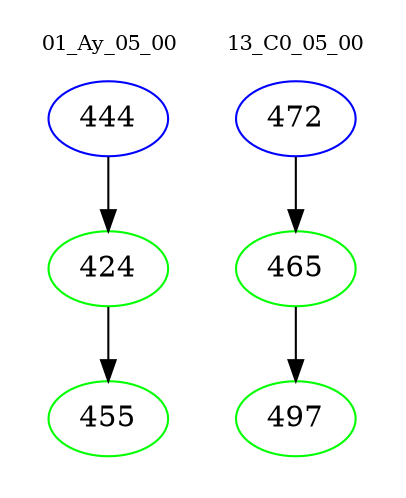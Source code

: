 digraph{
subgraph cluster_0 {
color = white
label = "01_Ay_05_00";
fontsize=10;
T0_444 [label="444", color="blue"]
T0_444 -> T0_424 [color="black"]
T0_424 [label="424", color="green"]
T0_424 -> T0_455 [color="black"]
T0_455 [label="455", color="green"]
}
subgraph cluster_1 {
color = white
label = "13_C0_05_00";
fontsize=10;
T1_472 [label="472", color="blue"]
T1_472 -> T1_465 [color="black"]
T1_465 [label="465", color="green"]
T1_465 -> T1_497 [color="black"]
T1_497 [label="497", color="green"]
}
}
